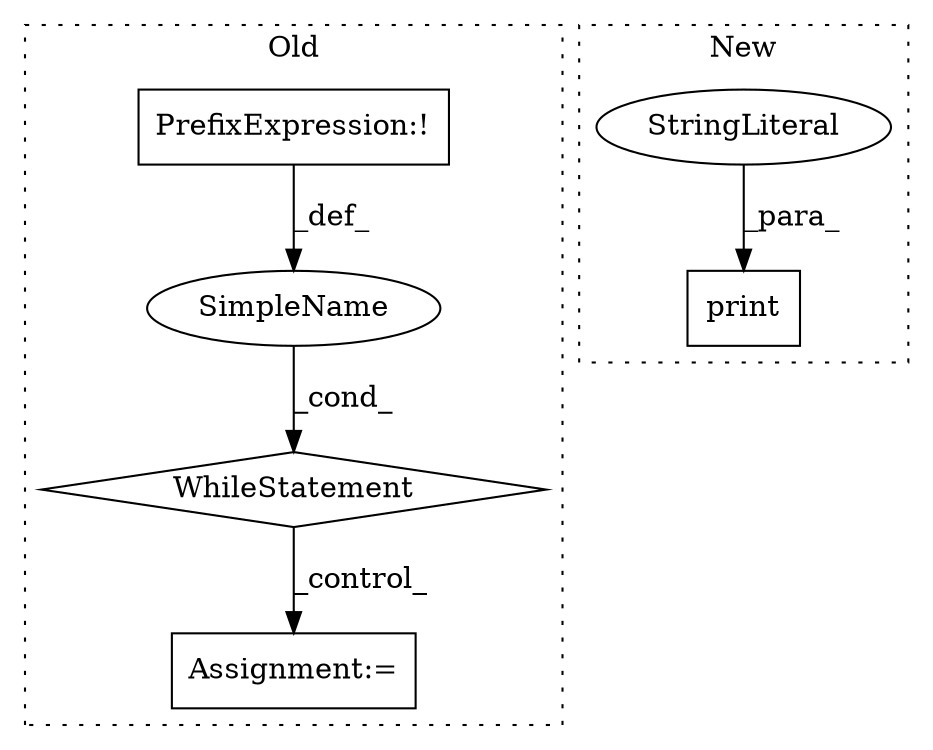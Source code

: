 digraph G {
subgraph cluster0 {
1 [label="WhileStatement" a="61" s="933,980" l="7,2" shape="diamond"];
3 [label="Assignment:=" a="7" s="1001" l="2" shape="box"];
4 [label="SimpleName" a="42" s="" l="" shape="ellipse"];
6 [label="PrefixExpression:!" a="38" s="962" l="1" shape="box"];
label = "Old";
style="dotted";
}
subgraph cluster1 {
2 [label="print" a="32" s="877,921" l="6,1" shape="box"];
5 [label="StringLiteral" a="45" s="883" l="38" shape="ellipse"];
label = "New";
style="dotted";
}
1 -> 3 [label="_control_"];
4 -> 1 [label="_cond_"];
5 -> 2 [label="_para_"];
6 -> 4 [label="_def_"];
}